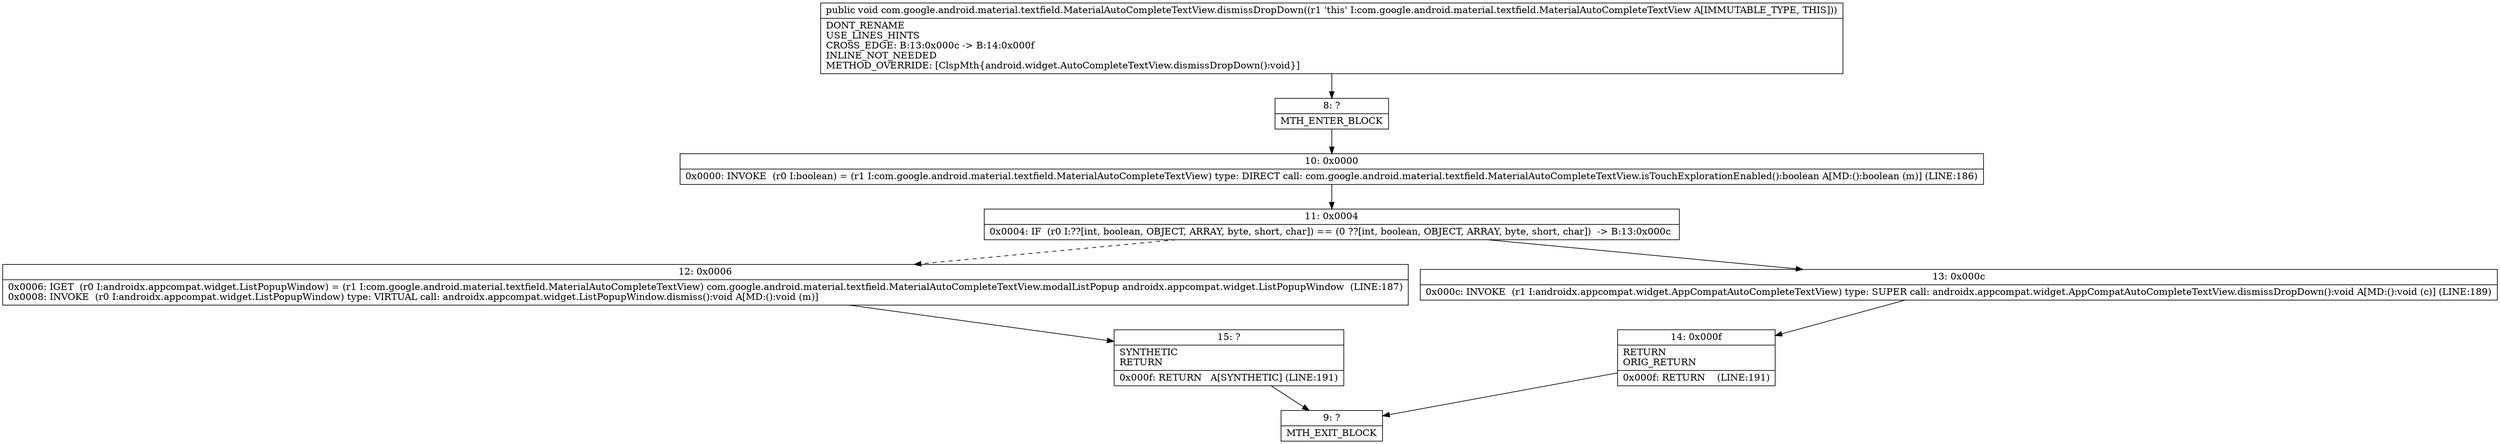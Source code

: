 digraph "CFG forcom.google.android.material.textfield.MaterialAutoCompleteTextView.dismissDropDown()V" {
Node_8 [shape=record,label="{8\:\ ?|MTH_ENTER_BLOCK\l}"];
Node_10 [shape=record,label="{10\:\ 0x0000|0x0000: INVOKE  (r0 I:boolean) = (r1 I:com.google.android.material.textfield.MaterialAutoCompleteTextView) type: DIRECT call: com.google.android.material.textfield.MaterialAutoCompleteTextView.isTouchExplorationEnabled():boolean A[MD:():boolean (m)] (LINE:186)\l}"];
Node_11 [shape=record,label="{11\:\ 0x0004|0x0004: IF  (r0 I:??[int, boolean, OBJECT, ARRAY, byte, short, char]) == (0 ??[int, boolean, OBJECT, ARRAY, byte, short, char])  \-\> B:13:0x000c \l}"];
Node_12 [shape=record,label="{12\:\ 0x0006|0x0006: IGET  (r0 I:androidx.appcompat.widget.ListPopupWindow) = (r1 I:com.google.android.material.textfield.MaterialAutoCompleteTextView) com.google.android.material.textfield.MaterialAutoCompleteTextView.modalListPopup androidx.appcompat.widget.ListPopupWindow  (LINE:187)\l0x0008: INVOKE  (r0 I:androidx.appcompat.widget.ListPopupWindow) type: VIRTUAL call: androidx.appcompat.widget.ListPopupWindow.dismiss():void A[MD:():void (m)]\l}"];
Node_15 [shape=record,label="{15\:\ ?|SYNTHETIC\lRETURN\l|0x000f: RETURN   A[SYNTHETIC] (LINE:191)\l}"];
Node_9 [shape=record,label="{9\:\ ?|MTH_EXIT_BLOCK\l}"];
Node_13 [shape=record,label="{13\:\ 0x000c|0x000c: INVOKE  (r1 I:androidx.appcompat.widget.AppCompatAutoCompleteTextView) type: SUPER call: androidx.appcompat.widget.AppCompatAutoCompleteTextView.dismissDropDown():void A[MD:():void (c)] (LINE:189)\l}"];
Node_14 [shape=record,label="{14\:\ 0x000f|RETURN\lORIG_RETURN\l|0x000f: RETURN    (LINE:191)\l}"];
MethodNode[shape=record,label="{public void com.google.android.material.textfield.MaterialAutoCompleteTextView.dismissDropDown((r1 'this' I:com.google.android.material.textfield.MaterialAutoCompleteTextView A[IMMUTABLE_TYPE, THIS]))  | DONT_RENAME\lUSE_LINES_HINTS\lCROSS_EDGE: B:13:0x000c \-\> B:14:0x000f\lINLINE_NOT_NEEDED\lMETHOD_OVERRIDE: [ClspMth\{android.widget.AutoCompleteTextView.dismissDropDown():void\}]\l}"];
MethodNode -> Node_8;Node_8 -> Node_10;
Node_10 -> Node_11;
Node_11 -> Node_12[style=dashed];
Node_11 -> Node_13;
Node_12 -> Node_15;
Node_15 -> Node_9;
Node_13 -> Node_14;
Node_14 -> Node_9;
}

